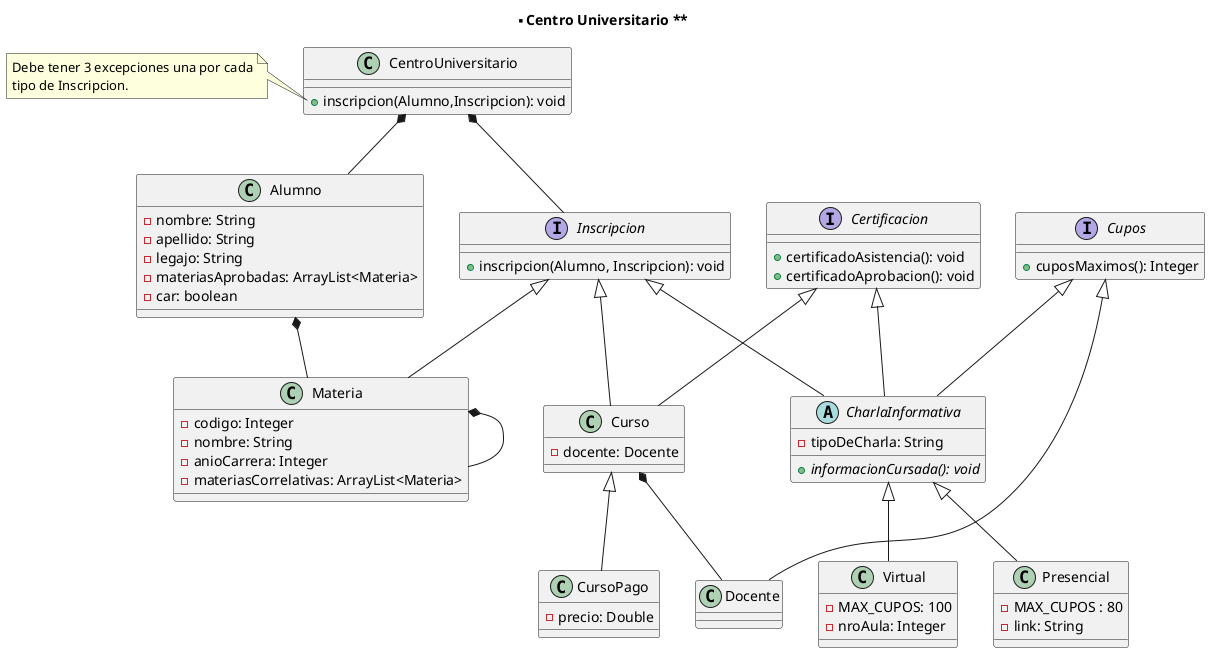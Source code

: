 @startuml

title ** Centro Universitario ** 

'Clases 

 class CentroUniversitario{
    + inscripcion(Alumno,Inscripcion): void 
 }

 class Alumno{
    - nombre: String 
    - apellido: String 
    - legajo: String
    - materiasAprobadas: ArrayList<Materia> 
    - car: boolean
 }

class Docente{
  
}

 class Materia{
   - codigo: Integer 
   - nombre: String 
   - anioCarrera: Integer 
   - materiasCorrelativas: ArrayList<Materia>
 }

 class Curso{
    - docente: Docente 

 }

class CursoPago{
    - precio: Double 
}

 abstract class CharlaInformativa{
    - tipoDeCharla: String
    + {abstract}informacionCursada(): void
 }

class Virtual{
   - MAX_CUPOS: 100
   - nroAula: Integer 
}

class Presencial{
   - MAX_CUPOS : 80
   - link: String
}
 'Interfaces 

 interface Inscripcion{
    + inscripcion(Alumno, Inscripcion): void
 }

 interface Certificacion{
    + certificadoAsistencia(): void
    + certificadoAprobacion(): void 
 }

 interface Cupos{
     + cuposMaximos(): Integer
 }

 'Relaciones 
 CentroUniversitario *-- Alumno
 CentroUniversitario *-- Inscripcion

 Inscripcion <|-- Materia
 Inscripcion <|-- CharlaInformativa 
 Inscripcion <|-- Curso 

 Alumno *-- Materia
 Materia *-- Materia 

CharlaInformativa <|-- Virtual
CharlaInformativa <|-- Presencial 
Cupos <|-- CharlaInformativa
Certificacion <|-- CharlaInformativa 
Certificacion <|-- Curso

Curso *-- Docente
Cupos <|-- Docente

Curso <|-- CursoPago

'Notas 

note left of CentroUniversitario::inscripcion
 Debe tener 3 excepciones una por cada
 tipo de Inscripcion.
end note 
@enduml